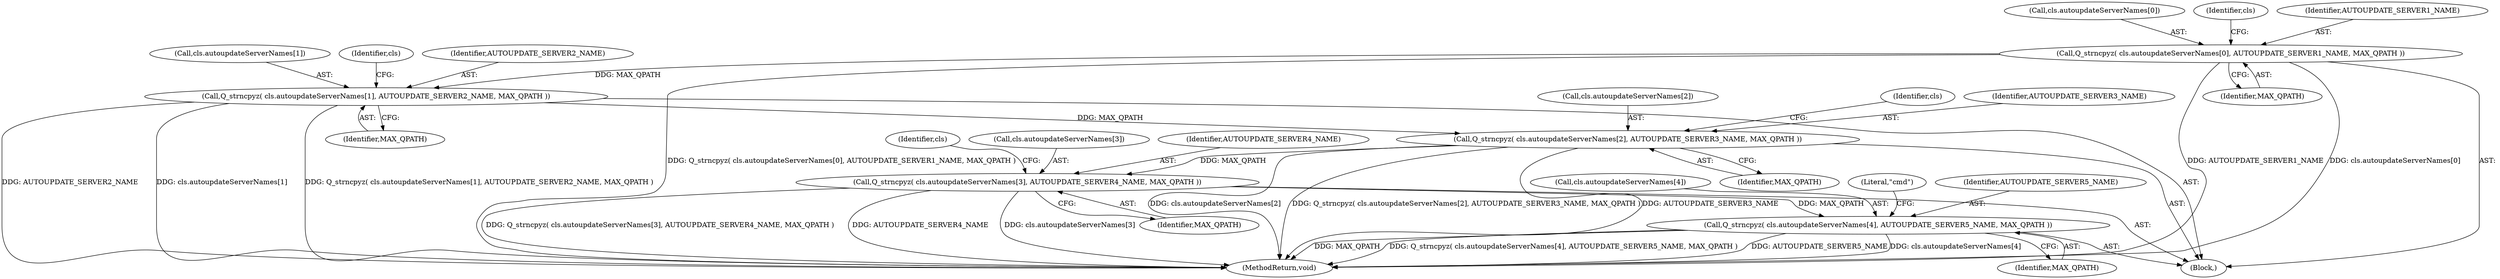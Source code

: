 digraph "0_OpenJK_b6ff2bcb1e4e6976d61e316175c6d7c99860fe20@API" {
"1000873" [label="(Call,Q_strncpyz( cls.autoupdateServerNames[2], AUTOUPDATE_SERVER3_NAME, MAX_QPATH ))"];
"1000865" [label="(Call,Q_strncpyz( cls.autoupdateServerNames[1], AUTOUPDATE_SERVER2_NAME, MAX_QPATH ))"];
"1000857" [label="(Call,Q_strncpyz( cls.autoupdateServerNames[0], AUTOUPDATE_SERVER1_NAME, MAX_QPATH ))"];
"1000881" [label="(Call,Q_strncpyz( cls.autoupdateServerNames[3], AUTOUPDATE_SERVER4_NAME, MAX_QPATH ))"];
"1000889" [label="(Call,Q_strncpyz( cls.autoupdateServerNames[4], AUTOUPDATE_SERVER5_NAME, MAX_QPATH ))"];
"1000858" [label="(Call,cls.autoupdateServerNames[0])"];
"1000892" [label="(Identifier,cls)"];
"1000868" [label="(Identifier,cls)"];
"1000865" [label="(Call,Q_strncpyz( cls.autoupdateServerNames[1], AUTOUPDATE_SERVER2_NAME, MAX_QPATH ))"];
"1000898" [label="(Literal,\"cmd\")"];
"1000873" [label="(Call,Q_strncpyz( cls.autoupdateServerNames[2], AUTOUPDATE_SERVER3_NAME, MAX_QPATH ))"];
"1000876" [label="(Identifier,cls)"];
"1000112" [label="(Block,)"];
"1000872" [label="(Identifier,MAX_QPATH)"];
"1000884" [label="(Identifier,cls)"];
"1000879" [label="(Identifier,AUTOUPDATE_SERVER3_NAME)"];
"1000880" [label="(Identifier,MAX_QPATH)"];
"1000889" [label="(Call,Q_strncpyz( cls.autoupdateServerNames[4], AUTOUPDATE_SERVER5_NAME, MAX_QPATH ))"];
"1000888" [label="(Identifier,MAX_QPATH)"];
"1000871" [label="(Identifier,AUTOUPDATE_SERVER2_NAME)"];
"1000874" [label="(Call,cls.autoupdateServerNames[2])"];
"1000864" [label="(Identifier,MAX_QPATH)"];
"1000857" [label="(Call,Q_strncpyz( cls.autoupdateServerNames[0], AUTOUPDATE_SERVER1_NAME, MAX_QPATH ))"];
"1000895" [label="(Identifier,AUTOUPDATE_SERVER5_NAME)"];
"1001026" [label="(MethodReturn,void)"];
"1000882" [label="(Call,cls.autoupdateServerNames[3])"];
"1000896" [label="(Identifier,MAX_QPATH)"];
"1000890" [label="(Call,cls.autoupdateServerNames[4])"];
"1000866" [label="(Call,cls.autoupdateServerNames[1])"];
"1000887" [label="(Identifier,AUTOUPDATE_SERVER4_NAME)"];
"1000881" [label="(Call,Q_strncpyz( cls.autoupdateServerNames[3], AUTOUPDATE_SERVER4_NAME, MAX_QPATH ))"];
"1000863" [label="(Identifier,AUTOUPDATE_SERVER1_NAME)"];
"1000873" -> "1000112"  [label="AST: "];
"1000873" -> "1000880"  [label="CFG: "];
"1000874" -> "1000873"  [label="AST: "];
"1000879" -> "1000873"  [label="AST: "];
"1000880" -> "1000873"  [label="AST: "];
"1000884" -> "1000873"  [label="CFG: "];
"1000873" -> "1001026"  [label="DDG: cls.autoupdateServerNames[2]"];
"1000873" -> "1001026"  [label="DDG: Q_strncpyz( cls.autoupdateServerNames[2], AUTOUPDATE_SERVER3_NAME, MAX_QPATH )"];
"1000873" -> "1001026"  [label="DDG: AUTOUPDATE_SERVER3_NAME"];
"1000865" -> "1000873"  [label="DDG: MAX_QPATH"];
"1000873" -> "1000881"  [label="DDG: MAX_QPATH"];
"1000865" -> "1000112"  [label="AST: "];
"1000865" -> "1000872"  [label="CFG: "];
"1000866" -> "1000865"  [label="AST: "];
"1000871" -> "1000865"  [label="AST: "];
"1000872" -> "1000865"  [label="AST: "];
"1000876" -> "1000865"  [label="CFG: "];
"1000865" -> "1001026"  [label="DDG: cls.autoupdateServerNames[1]"];
"1000865" -> "1001026"  [label="DDG: Q_strncpyz( cls.autoupdateServerNames[1], AUTOUPDATE_SERVER2_NAME, MAX_QPATH )"];
"1000865" -> "1001026"  [label="DDG: AUTOUPDATE_SERVER2_NAME"];
"1000857" -> "1000865"  [label="DDG: MAX_QPATH"];
"1000857" -> "1000112"  [label="AST: "];
"1000857" -> "1000864"  [label="CFG: "];
"1000858" -> "1000857"  [label="AST: "];
"1000863" -> "1000857"  [label="AST: "];
"1000864" -> "1000857"  [label="AST: "];
"1000868" -> "1000857"  [label="CFG: "];
"1000857" -> "1001026"  [label="DDG: cls.autoupdateServerNames[0]"];
"1000857" -> "1001026"  [label="DDG: Q_strncpyz( cls.autoupdateServerNames[0], AUTOUPDATE_SERVER1_NAME, MAX_QPATH )"];
"1000857" -> "1001026"  [label="DDG: AUTOUPDATE_SERVER1_NAME"];
"1000881" -> "1000112"  [label="AST: "];
"1000881" -> "1000888"  [label="CFG: "];
"1000882" -> "1000881"  [label="AST: "];
"1000887" -> "1000881"  [label="AST: "];
"1000888" -> "1000881"  [label="AST: "];
"1000892" -> "1000881"  [label="CFG: "];
"1000881" -> "1001026"  [label="DDG: Q_strncpyz( cls.autoupdateServerNames[3], AUTOUPDATE_SERVER4_NAME, MAX_QPATH )"];
"1000881" -> "1001026"  [label="DDG: AUTOUPDATE_SERVER4_NAME"];
"1000881" -> "1001026"  [label="DDG: cls.autoupdateServerNames[3]"];
"1000881" -> "1000889"  [label="DDG: MAX_QPATH"];
"1000889" -> "1000112"  [label="AST: "];
"1000889" -> "1000896"  [label="CFG: "];
"1000890" -> "1000889"  [label="AST: "];
"1000895" -> "1000889"  [label="AST: "];
"1000896" -> "1000889"  [label="AST: "];
"1000898" -> "1000889"  [label="CFG: "];
"1000889" -> "1001026"  [label="DDG: AUTOUPDATE_SERVER5_NAME"];
"1000889" -> "1001026"  [label="DDG: cls.autoupdateServerNames[4]"];
"1000889" -> "1001026"  [label="DDG: MAX_QPATH"];
"1000889" -> "1001026"  [label="DDG: Q_strncpyz( cls.autoupdateServerNames[4], AUTOUPDATE_SERVER5_NAME, MAX_QPATH )"];
}
